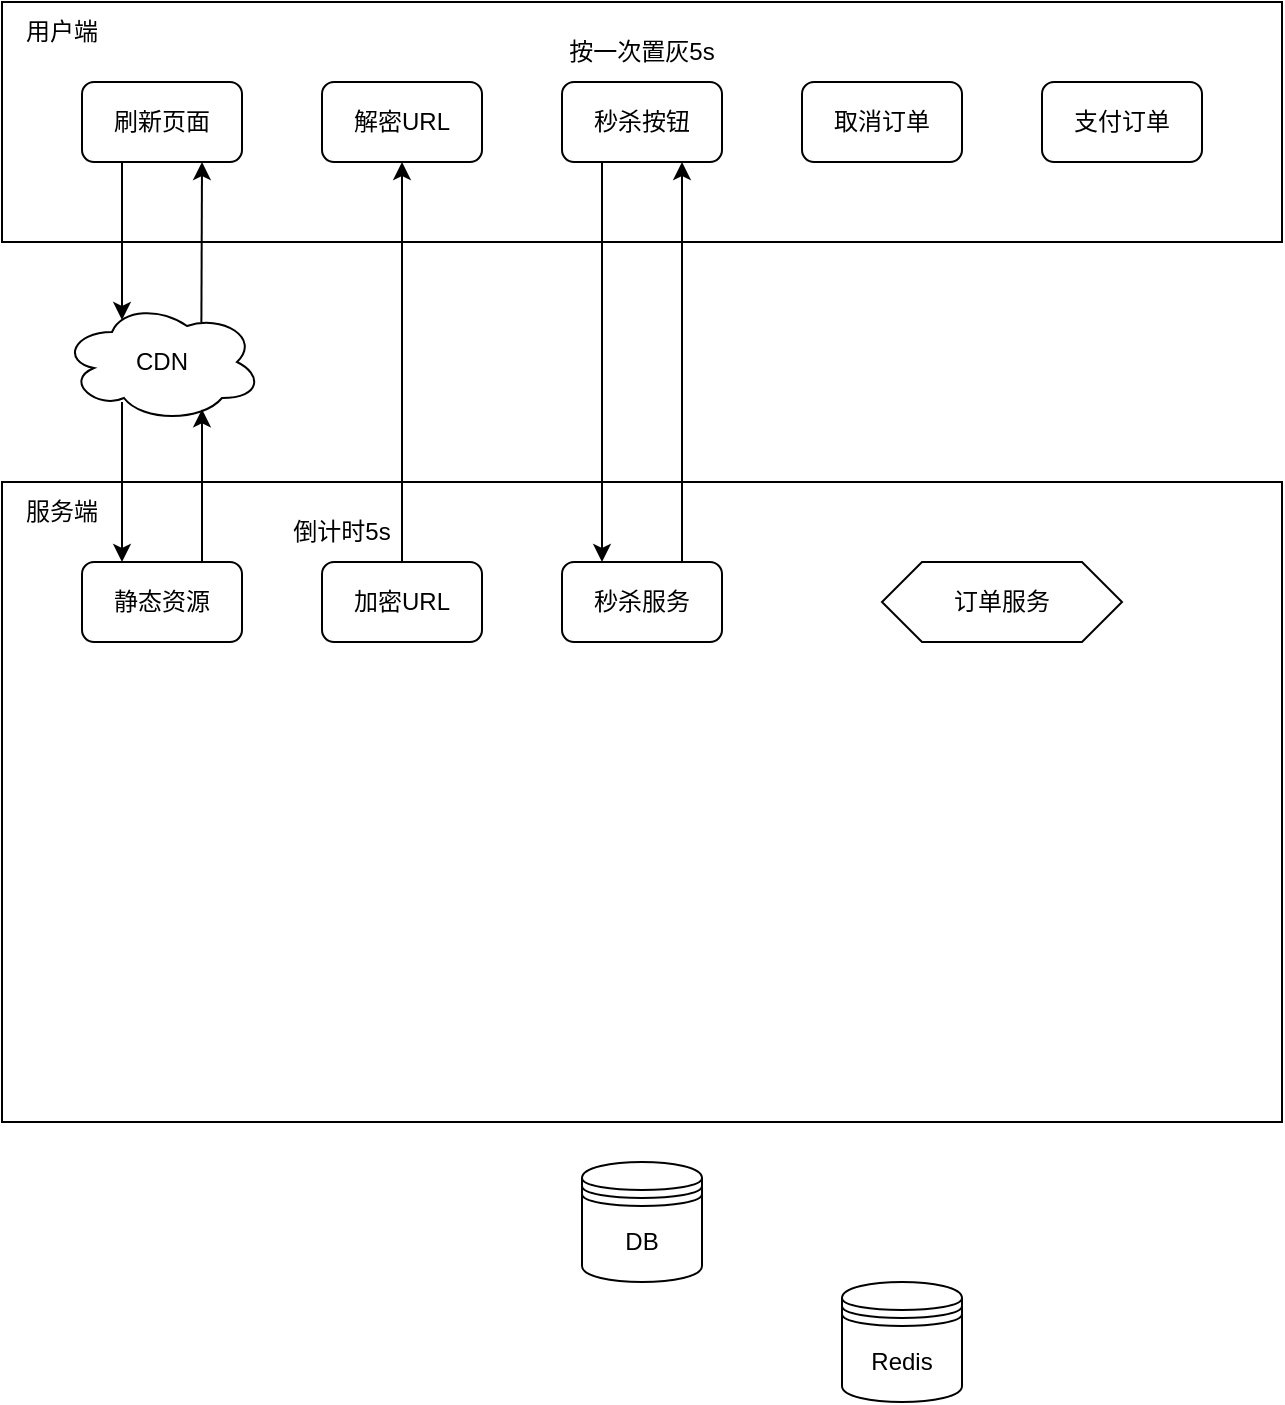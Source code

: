 <mxfile version="21.6.8" type="github">
  <diagram name="第 1 页" id="iJYLgnD0Vp_bRv892wBv">
    <mxGraphModel dx="1195" dy="663" grid="1" gridSize="10" guides="1" tooltips="1" connect="1" arrows="1" fold="1" page="1" pageScale="1" pageWidth="827" pageHeight="1169" math="0" shadow="0">
      <root>
        <mxCell id="0" />
        <mxCell id="1" parent="0" />
        <mxCell id="BWaOofcB4zOCKCN69qSM-3" value="" style="rounded=0;whiteSpace=wrap;html=1;fillColor=none;" vertex="1" parent="1">
          <mxGeometry x="40" y="40" width="640" height="120" as="geometry" />
        </mxCell>
        <mxCell id="BWaOofcB4zOCKCN69qSM-33" style="edgeStyle=orthogonalEdgeStyle;rounded=0;orthogonalLoop=1;jettySize=auto;html=1;exitX=0.25;exitY=1;exitDx=0;exitDy=0;entryX=0.25;entryY=0;entryDx=0;entryDy=0;" edge="1" parent="1" source="BWaOofcB4zOCKCN69qSM-2" target="BWaOofcB4zOCKCN69qSM-30">
          <mxGeometry relative="1" as="geometry" />
        </mxCell>
        <mxCell id="BWaOofcB4zOCKCN69qSM-2" value="秒杀按钮" style="rounded=1;whiteSpace=wrap;html=1;" vertex="1" parent="1">
          <mxGeometry x="320" y="80" width="80" height="40" as="geometry" />
        </mxCell>
        <mxCell id="BWaOofcB4zOCKCN69qSM-4" value="用户端" style="text;html=1;strokeColor=none;fillColor=none;align=center;verticalAlign=middle;whiteSpace=wrap;rounded=0;" vertex="1" parent="1">
          <mxGeometry x="40" y="40" width="60" height="30" as="geometry" />
        </mxCell>
        <mxCell id="BWaOofcB4zOCKCN69qSM-5" value="" style="rounded=0;whiteSpace=wrap;html=1;fillColor=none;" vertex="1" parent="1">
          <mxGeometry x="40" y="280" width="640" height="320" as="geometry" />
        </mxCell>
        <mxCell id="BWaOofcB4zOCKCN69qSM-6" value="服务端" style="text;html=1;strokeColor=none;fillColor=none;align=center;verticalAlign=middle;whiteSpace=wrap;rounded=0;" vertex="1" parent="1">
          <mxGeometry x="40" y="280" width="60" height="30" as="geometry" />
        </mxCell>
        <mxCell id="BWaOofcB4zOCKCN69qSM-8" value="刷新页面" style="rounded=1;whiteSpace=wrap;html=1;" vertex="1" parent="1">
          <mxGeometry x="80" y="80" width="80" height="40" as="geometry" />
        </mxCell>
        <mxCell id="BWaOofcB4zOCKCN69qSM-9" value="取消订单" style="rounded=1;whiteSpace=wrap;html=1;" vertex="1" parent="1">
          <mxGeometry x="440" y="80" width="80" height="40" as="geometry" />
        </mxCell>
        <mxCell id="BWaOofcB4zOCKCN69qSM-10" value="支付订单" style="rounded=1;whiteSpace=wrap;html=1;" vertex="1" parent="1">
          <mxGeometry x="560" y="80" width="80" height="40" as="geometry" />
        </mxCell>
        <mxCell id="BWaOofcB4zOCKCN69qSM-12" value="静态资源" style="rounded=1;whiteSpace=wrap;html=1;" vertex="1" parent="1">
          <mxGeometry x="80" y="320" width="80" height="40" as="geometry" />
        </mxCell>
        <mxCell id="BWaOofcB4zOCKCN69qSM-13" value="CDN" style="ellipse;shape=cloud;whiteSpace=wrap;html=1;" vertex="1" parent="1">
          <mxGeometry x="70" y="190" width="100" height="60" as="geometry" />
        </mxCell>
        <mxCell id="BWaOofcB4zOCKCN69qSM-14" value="" style="endArrow=classic;html=1;rounded=0;exitX=0.25;exitY=1;exitDx=0;exitDy=0;entryX=0.3;entryY=0.15;entryDx=0;entryDy=0;entryPerimeter=0;" edge="1" parent="1" source="BWaOofcB4zOCKCN69qSM-8" target="BWaOofcB4zOCKCN69qSM-13">
          <mxGeometry width="50" height="50" relative="1" as="geometry">
            <mxPoint x="390" y="430" as="sourcePoint" />
            <mxPoint x="440" y="380" as="targetPoint" />
          </mxGeometry>
        </mxCell>
        <mxCell id="BWaOofcB4zOCKCN69qSM-15" value="" style="endArrow=classic;html=1;rounded=0;entryX=0.25;entryY=0;entryDx=0;entryDy=0;" edge="1" parent="1" target="BWaOofcB4zOCKCN69qSM-12">
          <mxGeometry width="50" height="50" relative="1" as="geometry">
            <mxPoint x="100" y="240" as="sourcePoint" />
            <mxPoint x="100" y="310" as="targetPoint" />
          </mxGeometry>
        </mxCell>
        <mxCell id="BWaOofcB4zOCKCN69qSM-16" value="" style="endArrow=classic;html=1;rounded=0;exitX=0.75;exitY=0;exitDx=0;exitDy=0;entryX=0.7;entryY=0.894;entryDx=0;entryDy=0;entryPerimeter=0;" edge="1" parent="1" source="BWaOofcB4zOCKCN69qSM-12" target="BWaOofcB4zOCKCN69qSM-13">
          <mxGeometry width="50" height="50" relative="1" as="geometry">
            <mxPoint x="140" y="320" as="sourcePoint" />
            <mxPoint x="140" y="250" as="targetPoint" />
          </mxGeometry>
        </mxCell>
        <mxCell id="BWaOofcB4zOCKCN69qSM-17" value="" style="endArrow=classic;html=1;rounded=0;exitX=0.697;exitY=0.167;exitDx=0;exitDy=0;exitPerimeter=0;" edge="1" parent="1" source="BWaOofcB4zOCKCN69qSM-13">
          <mxGeometry width="50" height="50" relative="1" as="geometry">
            <mxPoint x="140" y="196" as="sourcePoint" />
            <mxPoint x="140" y="120" as="targetPoint" />
          </mxGeometry>
        </mxCell>
        <mxCell id="BWaOofcB4zOCKCN69qSM-18" value="按一次置灰5s" style="text;html=1;strokeColor=none;fillColor=none;align=center;verticalAlign=middle;whiteSpace=wrap;rounded=0;" vertex="1" parent="1">
          <mxGeometry x="320" y="50" width="80" height="30" as="geometry" />
        </mxCell>
        <mxCell id="BWaOofcB4zOCKCN69qSM-19" value="加密URL" style="rounded=1;whiteSpace=wrap;html=1;" vertex="1" parent="1">
          <mxGeometry x="200" y="320" width="80" height="40" as="geometry" />
        </mxCell>
        <mxCell id="BWaOofcB4zOCKCN69qSM-20" value="解密URL" style="rounded=1;whiteSpace=wrap;html=1;" vertex="1" parent="1">
          <mxGeometry x="200" y="80" width="80" height="40" as="geometry" />
        </mxCell>
        <mxCell id="BWaOofcB4zOCKCN69qSM-21" value="" style="endArrow=classic;html=1;rounded=0;" edge="1" parent="1" source="BWaOofcB4zOCKCN69qSM-19" target="BWaOofcB4zOCKCN69qSM-20">
          <mxGeometry width="50" height="50" relative="1" as="geometry">
            <mxPoint x="230" y="260" as="sourcePoint" />
            <mxPoint x="280" y="210" as="targetPoint" />
          </mxGeometry>
        </mxCell>
        <mxCell id="BWaOofcB4zOCKCN69qSM-22" value="倒计时5s" style="text;html=1;strokeColor=none;fillColor=none;align=center;verticalAlign=middle;whiteSpace=wrap;rounded=0;" vertex="1" parent="1">
          <mxGeometry x="180" y="290" width="60" height="30" as="geometry" />
        </mxCell>
        <mxCell id="BWaOofcB4zOCKCN69qSM-25" value="订单服务" style="shape=hexagon;perimeter=hexagonPerimeter2;whiteSpace=wrap;html=1;fixedSize=1;" vertex="1" parent="1">
          <mxGeometry x="480" y="320" width="120" height="40" as="geometry" />
        </mxCell>
        <mxCell id="BWaOofcB4zOCKCN69qSM-26" value="DB" style="shape=datastore;whiteSpace=wrap;html=1;" vertex="1" parent="1">
          <mxGeometry x="330" y="620" width="60" height="60" as="geometry" />
        </mxCell>
        <mxCell id="BWaOofcB4zOCKCN69qSM-27" value="Redis" style="shape=datastore;whiteSpace=wrap;html=1;" vertex="1" parent="1">
          <mxGeometry x="460" y="680" width="60" height="60" as="geometry" />
        </mxCell>
        <mxCell id="BWaOofcB4zOCKCN69qSM-34" style="edgeStyle=orthogonalEdgeStyle;rounded=0;orthogonalLoop=1;jettySize=auto;html=1;exitX=0.75;exitY=0;exitDx=0;exitDy=0;entryX=0.75;entryY=1;entryDx=0;entryDy=0;" edge="1" parent="1" source="BWaOofcB4zOCKCN69qSM-30" target="BWaOofcB4zOCKCN69qSM-2">
          <mxGeometry relative="1" as="geometry" />
        </mxCell>
        <mxCell id="BWaOofcB4zOCKCN69qSM-30" value="秒杀服务" style="rounded=1;whiteSpace=wrap;html=1;" vertex="1" parent="1">
          <mxGeometry x="320" y="320" width="80" height="40" as="geometry" />
        </mxCell>
      </root>
    </mxGraphModel>
  </diagram>
</mxfile>

